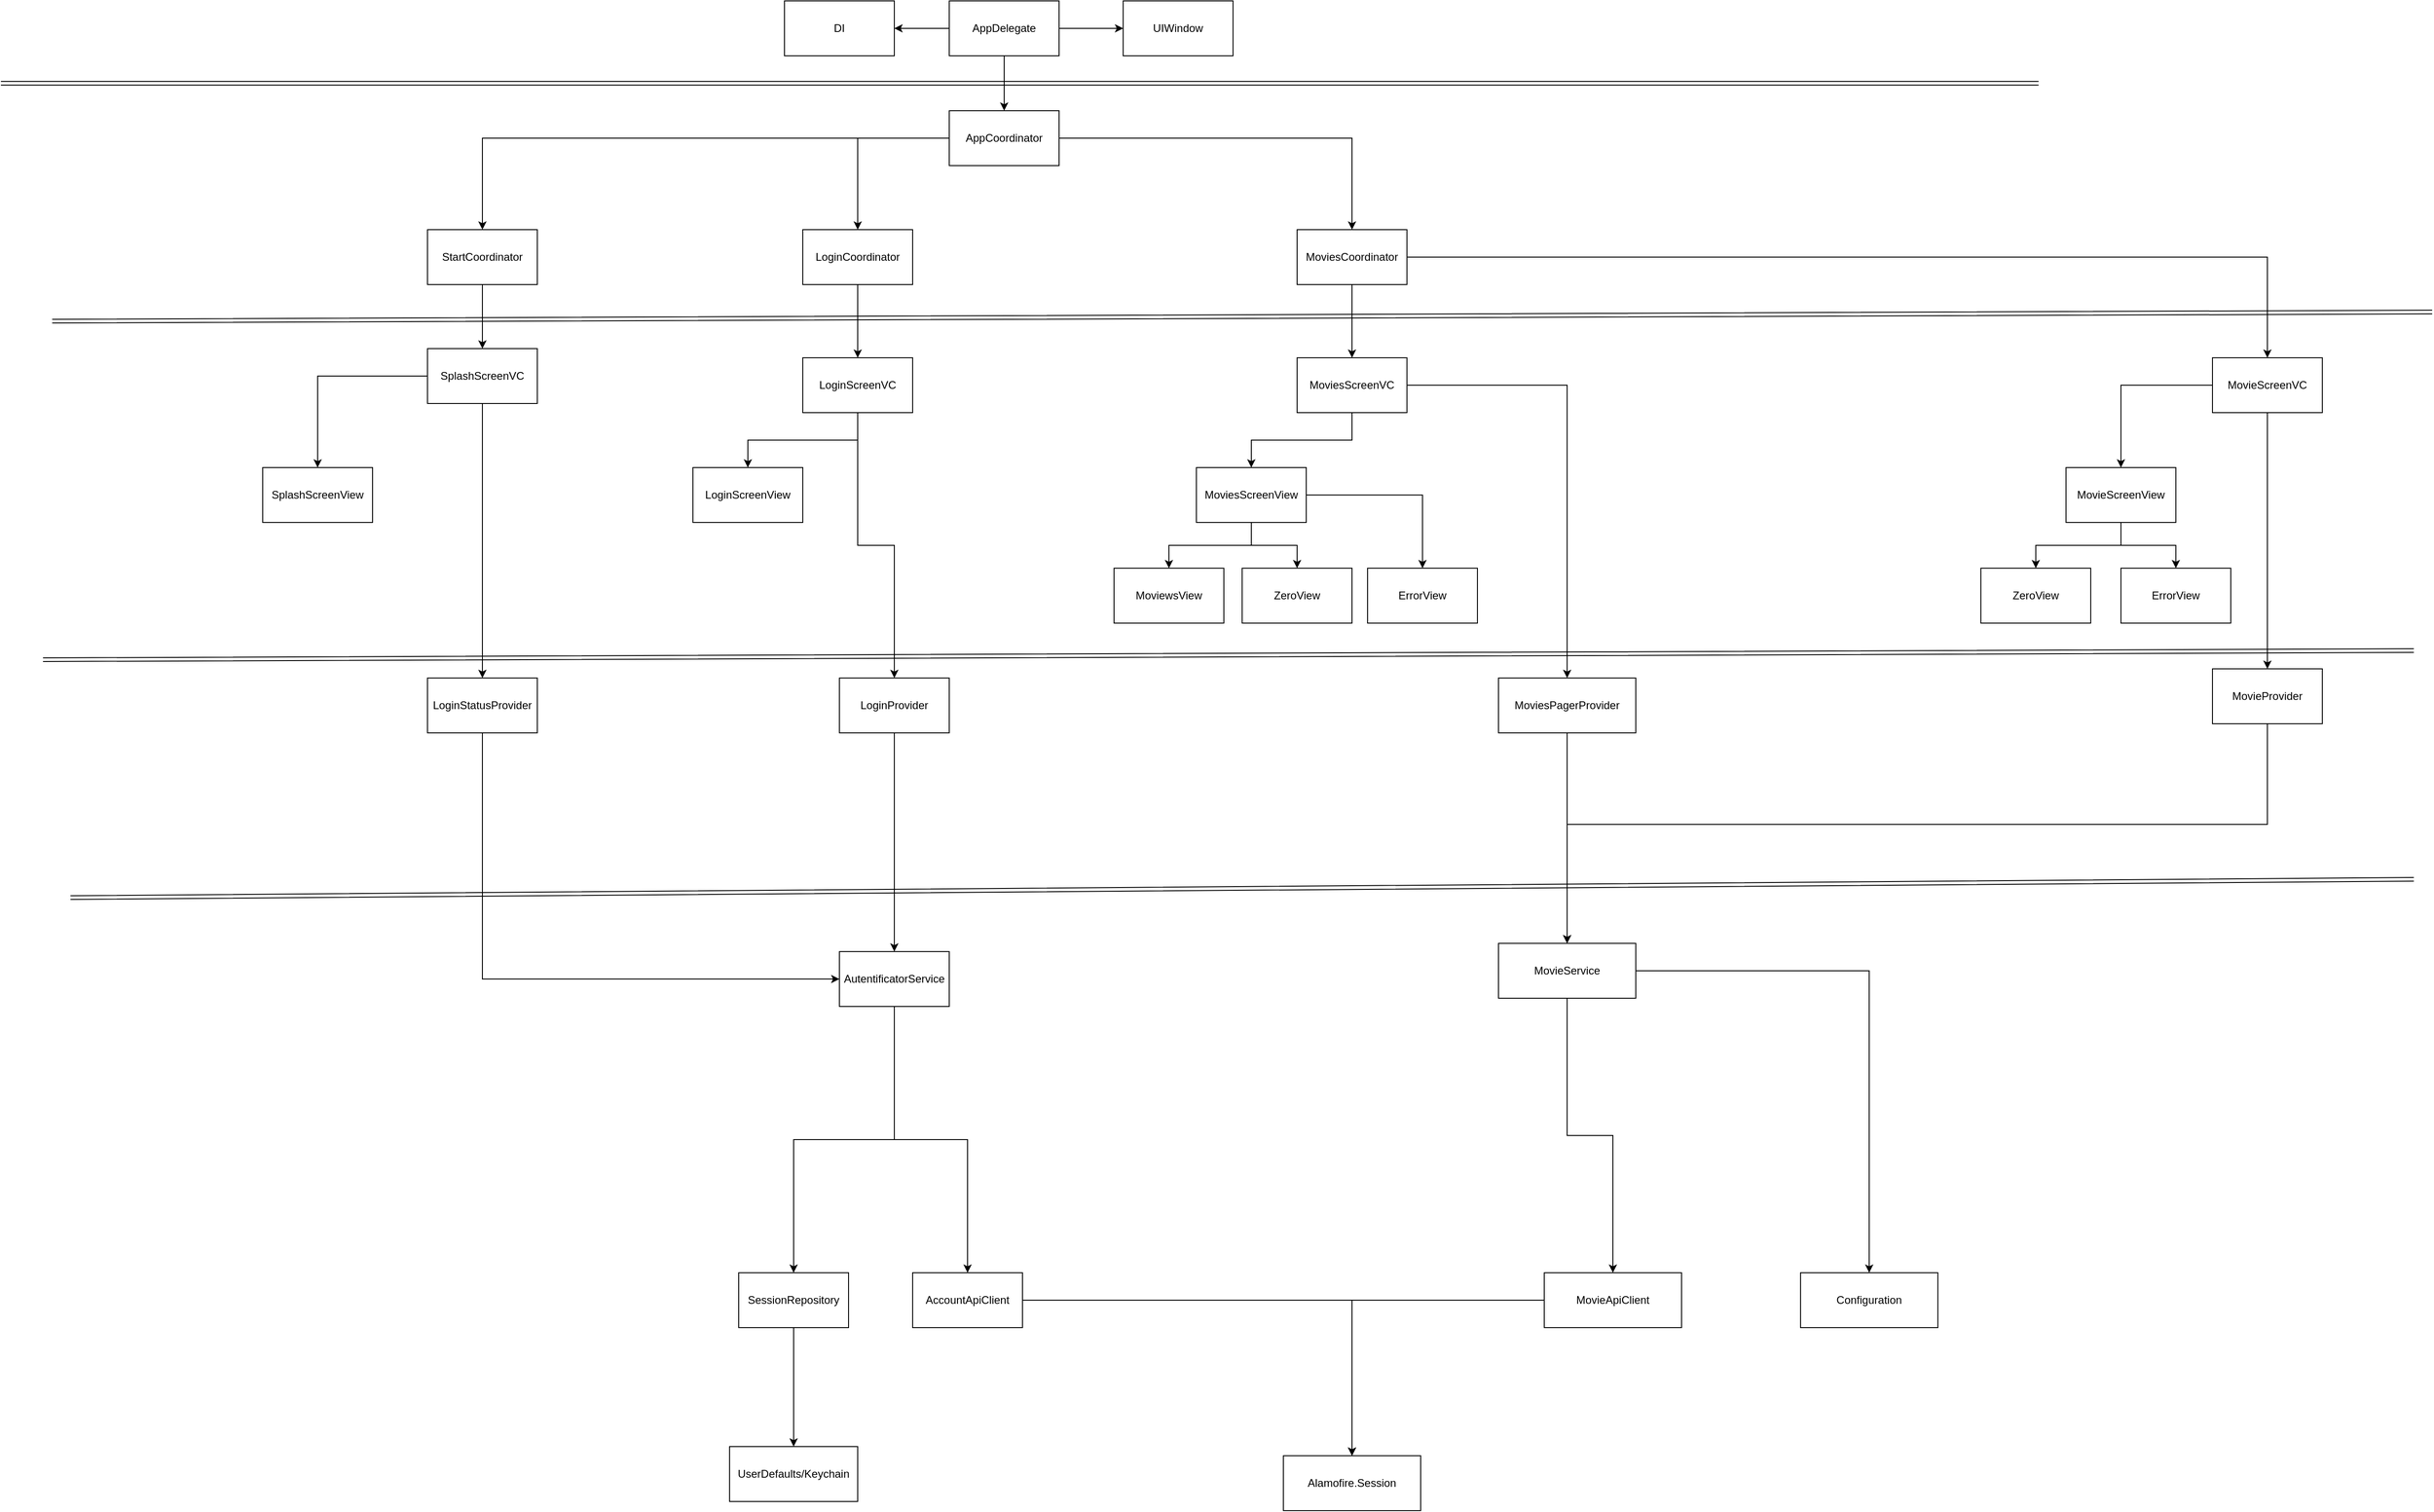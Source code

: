 <mxfile version="13.2.2" type="device"><diagram id="9uBKjN9eVDDNKObnZrFk" name="Page-1"><mxGraphModel dx="3039" dy="2006" grid="1" gridSize="10" guides="1" tooltips="1" connect="1" arrows="1" fold="1" page="1" pageScale="1" pageWidth="827" pageHeight="1169" math="0" shadow="0"><root><mxCell id="0"/><mxCell id="1" parent="0"/><mxCell id="7E2wY0ioNhjN1jtTHkvg-4" value="" style="edgeStyle=orthogonalEdgeStyle;rounded=0;orthogonalLoop=1;jettySize=auto;html=1;" parent="1" source="7E2wY0ioNhjN1jtTHkvg-1" target="7E2wY0ioNhjN1jtTHkvg-3" edge="1"><mxGeometry relative="1" as="geometry"/></mxCell><mxCell id="7E2wY0ioNhjN1jtTHkvg-6" value="" style="edgeStyle=orthogonalEdgeStyle;rounded=0;orthogonalLoop=1;jettySize=auto;html=1;" parent="1" source="7E2wY0ioNhjN1jtTHkvg-1" target="7E2wY0ioNhjN1jtTHkvg-5" edge="1"><mxGeometry relative="1" as="geometry"/></mxCell><mxCell id="7E2wY0ioNhjN1jtTHkvg-8" value="" style="edgeStyle=orthogonalEdgeStyle;rounded=0;orthogonalLoop=1;jettySize=auto;html=1;" parent="1" source="7E2wY0ioNhjN1jtTHkvg-1" target="7E2wY0ioNhjN1jtTHkvg-7" edge="1"><mxGeometry relative="1" as="geometry"/></mxCell><mxCell id="7E2wY0ioNhjN1jtTHkvg-1" value="AppDelegate" style="rounded=0;whiteSpace=wrap;html=1;" parent="1" vertex="1"><mxGeometry x="360" y="70" width="120" height="60" as="geometry"/></mxCell><mxCell id="7E2wY0ioNhjN1jtTHkvg-7" value="UIWindow" style="rounded=0;whiteSpace=wrap;html=1;" parent="1" vertex="1"><mxGeometry x="550" y="70" width="120" height="60" as="geometry"/></mxCell><mxCell id="7E2wY0ioNhjN1jtTHkvg-10" value="" style="edgeStyle=orthogonalEdgeStyle;rounded=0;orthogonalLoop=1;jettySize=auto;html=1;" parent="1" source="7E2wY0ioNhjN1jtTHkvg-5" target="7E2wY0ioNhjN1jtTHkvg-9" edge="1"><mxGeometry relative="1" as="geometry"/></mxCell><mxCell id="7E2wY0ioNhjN1jtTHkvg-13" value="" style="edgeStyle=orthogonalEdgeStyle;rounded=0;orthogonalLoop=1;jettySize=auto;html=1;" parent="1" source="7E2wY0ioNhjN1jtTHkvg-5" target="7E2wY0ioNhjN1jtTHkvg-12" edge="1"><mxGeometry relative="1" as="geometry"/></mxCell><mxCell id="7E2wY0ioNhjN1jtTHkvg-74" style="edgeStyle=orthogonalEdgeStyle;rounded=0;orthogonalLoop=1;jettySize=auto;html=1;exitX=0;exitY=0.5;exitDx=0;exitDy=0;entryX=0.5;entryY=0;entryDx=0;entryDy=0;" parent="1" source="7E2wY0ioNhjN1jtTHkvg-5" target="7E2wY0ioNhjN1jtTHkvg-73" edge="1"><mxGeometry relative="1" as="geometry"/></mxCell><mxCell id="7E2wY0ioNhjN1jtTHkvg-5" value="AppCoordinator" style="rounded=0;whiteSpace=wrap;html=1;" parent="1" vertex="1"><mxGeometry x="360" y="190" width="120" height="60" as="geometry"/></mxCell><mxCell id="7E2wY0ioNhjN1jtTHkvg-17" value="" style="edgeStyle=orthogonalEdgeStyle;rounded=0;orthogonalLoop=1;jettySize=auto;html=1;" parent="1" source="7E2wY0ioNhjN1jtTHkvg-12" target="7E2wY0ioNhjN1jtTHkvg-16" edge="1"><mxGeometry relative="1" as="geometry"/></mxCell><mxCell id="7E2wY0ioNhjN1jtTHkvg-19" value="" style="edgeStyle=orthogonalEdgeStyle;rounded=0;orthogonalLoop=1;jettySize=auto;html=1;" parent="1" source="7E2wY0ioNhjN1jtTHkvg-12" target="7E2wY0ioNhjN1jtTHkvg-18" edge="1"><mxGeometry relative="1" as="geometry"/></mxCell><mxCell id="7E2wY0ioNhjN1jtTHkvg-12" value="MoviesCoordinator" style="rounded=0;whiteSpace=wrap;html=1;" parent="1" vertex="1"><mxGeometry x="740" y="320" width="120" height="60" as="geometry"/></mxCell><mxCell id="7E2wY0ioNhjN1jtTHkvg-54" value="" style="edgeStyle=orthogonalEdgeStyle;rounded=0;orthogonalLoop=1;jettySize=auto;html=1;" parent="1" source="7E2wY0ioNhjN1jtTHkvg-18" target="7E2wY0ioNhjN1jtTHkvg-53" edge="1"><mxGeometry relative="1" as="geometry"/></mxCell><mxCell id="7E2wY0ioNhjN1jtTHkvg-62" value="" style="edgeStyle=orthogonalEdgeStyle;rounded=0;orthogonalLoop=1;jettySize=auto;html=1;" parent="1" source="7E2wY0ioNhjN1jtTHkvg-18" target="7E2wY0ioNhjN1jtTHkvg-61" edge="1"><mxGeometry relative="1" as="geometry"/></mxCell><mxCell id="7E2wY0ioNhjN1jtTHkvg-18" value="MovieScreenVC" style="rounded=0;whiteSpace=wrap;html=1;" parent="1" vertex="1"><mxGeometry x="1740" y="460" width="120" height="60" as="geometry"/></mxCell><mxCell id="7E2wY0ioNhjN1jtTHkvg-63" style="edgeStyle=orthogonalEdgeStyle;rounded=0;orthogonalLoop=1;jettySize=auto;html=1;exitX=0.5;exitY=1;exitDx=0;exitDy=0;entryX=0.5;entryY=0;entryDx=0;entryDy=0;" parent="1" source="7E2wY0ioNhjN1jtTHkvg-61" target="7E2wY0ioNhjN1jtTHkvg-42" edge="1"><mxGeometry relative="1" as="geometry"><Array as="points"><mxPoint x="1800" y="970"/><mxPoint x="1035" y="970"/></Array></mxGeometry></mxCell><mxCell id="7E2wY0ioNhjN1jtTHkvg-61" value="MovieProvider" style="rounded=0;whiteSpace=wrap;html=1;" parent="1" vertex="1"><mxGeometry x="1740" y="800" width="120" height="60" as="geometry"/></mxCell><mxCell id="7E2wY0ioNhjN1jtTHkvg-57" style="edgeStyle=orthogonalEdgeStyle;rounded=0;orthogonalLoop=1;jettySize=auto;html=1;exitX=0.5;exitY=1;exitDx=0;exitDy=0;entryX=0.5;entryY=0;entryDx=0;entryDy=0;" parent="1" source="7E2wY0ioNhjN1jtTHkvg-53" target="7E2wY0ioNhjN1jtTHkvg-56" edge="1"><mxGeometry relative="1" as="geometry"/></mxCell><mxCell id="7E2wY0ioNhjN1jtTHkvg-60" style="edgeStyle=orthogonalEdgeStyle;rounded=0;orthogonalLoop=1;jettySize=auto;html=1;exitX=0.5;exitY=1;exitDx=0;exitDy=0;entryX=0.5;entryY=0;entryDx=0;entryDy=0;" parent="1" source="7E2wY0ioNhjN1jtTHkvg-53" target="7E2wY0ioNhjN1jtTHkvg-55" edge="1"><mxGeometry relative="1" as="geometry"/></mxCell><mxCell id="7E2wY0ioNhjN1jtTHkvg-53" value="MovieScreenView" style="rounded=0;whiteSpace=wrap;html=1;" parent="1" vertex="1"><mxGeometry x="1580" y="580" width="120" height="60" as="geometry"/></mxCell><mxCell id="7E2wY0ioNhjN1jtTHkvg-31" value="" style="edgeStyle=orthogonalEdgeStyle;rounded=0;orthogonalLoop=1;jettySize=auto;html=1;" parent="1" source="7E2wY0ioNhjN1jtTHkvg-16" target="7E2wY0ioNhjN1jtTHkvg-30" edge="1"><mxGeometry relative="1" as="geometry"/></mxCell><mxCell id="7E2wY0ioNhjN1jtTHkvg-41" value="" style="edgeStyle=orthogonalEdgeStyle;rounded=0;orthogonalLoop=1;jettySize=auto;html=1;" parent="1" source="7E2wY0ioNhjN1jtTHkvg-16" target="7E2wY0ioNhjN1jtTHkvg-40" edge="1"><mxGeometry relative="1" as="geometry"/></mxCell><mxCell id="7E2wY0ioNhjN1jtTHkvg-16" value="MoviesScreenVC" style="rounded=0;whiteSpace=wrap;html=1;" parent="1" vertex="1"><mxGeometry x="740" y="460" width="120" height="60" as="geometry"/></mxCell><mxCell id="7E2wY0ioNhjN1jtTHkvg-43" value="" style="edgeStyle=orthogonalEdgeStyle;rounded=0;orthogonalLoop=1;jettySize=auto;html=1;" parent="1" source="7E2wY0ioNhjN1jtTHkvg-40" target="7E2wY0ioNhjN1jtTHkvg-42" edge="1"><mxGeometry relative="1" as="geometry"/></mxCell><mxCell id="7E2wY0ioNhjN1jtTHkvg-40" value="MoviesPagerProvider" style="rounded=0;whiteSpace=wrap;html=1;" parent="1" vertex="1"><mxGeometry x="960" y="810" width="150" height="60" as="geometry"/></mxCell><mxCell id="7E2wY0ioNhjN1jtTHkvg-45" value="" style="edgeStyle=orthogonalEdgeStyle;rounded=0;orthogonalLoop=1;jettySize=auto;html=1;" parent="1" source="7E2wY0ioNhjN1jtTHkvg-42" target="7E2wY0ioNhjN1jtTHkvg-44" edge="1"><mxGeometry relative="1" as="geometry"/></mxCell><mxCell id="7E2wY0ioNhjN1jtTHkvg-47" value="" style="edgeStyle=orthogonalEdgeStyle;rounded=0;orthogonalLoop=1;jettySize=auto;html=1;" parent="1" source="7E2wY0ioNhjN1jtTHkvg-42" target="7E2wY0ioNhjN1jtTHkvg-46" edge="1"><mxGeometry relative="1" as="geometry"/></mxCell><mxCell id="7E2wY0ioNhjN1jtTHkvg-42" value="MovieService" style="rounded=0;whiteSpace=wrap;html=1;" parent="1" vertex="1"><mxGeometry x="960" y="1100" width="150" height="60" as="geometry"/></mxCell><mxCell id="7E2wY0ioNhjN1jtTHkvg-49" value="" style="edgeStyle=orthogonalEdgeStyle;rounded=0;orthogonalLoop=1;jettySize=auto;html=1;" parent="1" source="7E2wY0ioNhjN1jtTHkvg-46" target="7E2wY0ioNhjN1jtTHkvg-48" edge="1"><mxGeometry relative="1" as="geometry"/></mxCell><mxCell id="7E2wY0ioNhjN1jtTHkvg-46" value="MovieApiClient" style="rounded=0;whiteSpace=wrap;html=1;" parent="1" vertex="1"><mxGeometry x="1010" y="1460" width="150" height="60" as="geometry"/></mxCell><mxCell id="7E2wY0ioNhjN1jtTHkvg-48" value="Alamofire.Session" style="rounded=0;whiteSpace=wrap;html=1;" parent="1" vertex="1"><mxGeometry x="725" y="1660" width="150" height="60" as="geometry"/></mxCell><mxCell id="7E2wY0ioNhjN1jtTHkvg-44" value="Configuration" style="rounded=0;whiteSpace=wrap;html=1;" parent="1" vertex="1"><mxGeometry x="1290" y="1460" width="150" height="60" as="geometry"/></mxCell><mxCell id="7E2wY0ioNhjN1jtTHkvg-33" value="" style="edgeStyle=orthogonalEdgeStyle;rounded=0;orthogonalLoop=1;jettySize=auto;html=1;" parent="1" source="7E2wY0ioNhjN1jtTHkvg-30" target="7E2wY0ioNhjN1jtTHkvg-32" edge="1"><mxGeometry relative="1" as="geometry"/></mxCell><mxCell id="7E2wY0ioNhjN1jtTHkvg-35" value="" style="edgeStyle=orthogonalEdgeStyle;rounded=0;orthogonalLoop=1;jettySize=auto;html=1;" parent="1" source="7E2wY0ioNhjN1jtTHkvg-30" target="7E2wY0ioNhjN1jtTHkvg-34" edge="1"><mxGeometry relative="1" as="geometry"/></mxCell><mxCell id="7E2wY0ioNhjN1jtTHkvg-37" value="" style="edgeStyle=orthogonalEdgeStyle;rounded=0;orthogonalLoop=1;jettySize=auto;html=1;" parent="1" source="7E2wY0ioNhjN1jtTHkvg-30" target="7E2wY0ioNhjN1jtTHkvg-36" edge="1"><mxGeometry relative="1" as="geometry"/></mxCell><mxCell id="7E2wY0ioNhjN1jtTHkvg-30" value="MoviesScreenView" style="rounded=0;whiteSpace=wrap;html=1;" parent="1" vertex="1"><mxGeometry x="630" y="580" width="120" height="60" as="geometry"/></mxCell><mxCell id="7E2wY0ioNhjN1jtTHkvg-36" value="ErrorView" style="rounded=0;whiteSpace=wrap;html=1;" parent="1" vertex="1"><mxGeometry x="817" y="690" width="120" height="60" as="geometry"/></mxCell><mxCell id="7E2wY0ioNhjN1jtTHkvg-34" value="ZeroView" style="rounded=0;whiteSpace=wrap;html=1;" parent="1" vertex="1"><mxGeometry x="680" y="690" width="120" height="60" as="geometry"/></mxCell><mxCell id="7E2wY0ioNhjN1jtTHkvg-32" value="MoviewsView" style="rounded=0;whiteSpace=wrap;html=1;" parent="1" vertex="1"><mxGeometry x="540" y="690" width="120" height="60" as="geometry"/></mxCell><mxCell id="7E2wY0ioNhjN1jtTHkvg-15" value="" style="edgeStyle=orthogonalEdgeStyle;rounded=0;orthogonalLoop=1;jettySize=auto;html=1;" parent="1" source="7E2wY0ioNhjN1jtTHkvg-9" target="7E2wY0ioNhjN1jtTHkvg-14" edge="1"><mxGeometry relative="1" as="geometry"/></mxCell><mxCell id="7E2wY0ioNhjN1jtTHkvg-9" value="LoginCoordinator" style="rounded=0;whiteSpace=wrap;html=1;" parent="1" vertex="1"><mxGeometry x="200" y="320" width="120" height="60" as="geometry"/></mxCell><mxCell id="7E2wY0ioNhjN1jtTHkvg-21" value="" style="edgeStyle=orthogonalEdgeStyle;rounded=0;orthogonalLoop=1;jettySize=auto;html=1;" parent="1" source="7E2wY0ioNhjN1jtTHkvg-14" target="7E2wY0ioNhjN1jtTHkvg-20" edge="1"><mxGeometry relative="1" as="geometry"/></mxCell><mxCell id="7E2wY0ioNhjN1jtTHkvg-23" value="" style="edgeStyle=orthogonalEdgeStyle;rounded=0;orthogonalLoop=1;jettySize=auto;html=1;" parent="1" source="7E2wY0ioNhjN1jtTHkvg-14" target="7E2wY0ioNhjN1jtTHkvg-22" edge="1"><mxGeometry relative="1" as="geometry"/></mxCell><mxCell id="7E2wY0ioNhjN1jtTHkvg-14" value="LoginScreenVC" style="rounded=0;whiteSpace=wrap;html=1;" parent="1" vertex="1"><mxGeometry x="200" y="460" width="120" height="60" as="geometry"/></mxCell><mxCell id="7E2wY0ioNhjN1jtTHkvg-25" value="" style="edgeStyle=orthogonalEdgeStyle;rounded=0;orthogonalLoop=1;jettySize=auto;html=1;" parent="1" source="7E2wY0ioNhjN1jtTHkvg-22" target="7E2wY0ioNhjN1jtTHkvg-24" edge="1"><mxGeometry relative="1" as="geometry"/></mxCell><mxCell id="7E2wY0ioNhjN1jtTHkvg-22" value="LoginProvider" style="rounded=0;whiteSpace=wrap;html=1;" parent="1" vertex="1"><mxGeometry x="240" y="810" width="120" height="60" as="geometry"/></mxCell><mxCell id="7E2wY0ioNhjN1jtTHkvg-27" value="" style="edgeStyle=orthogonalEdgeStyle;rounded=0;orthogonalLoop=1;jettySize=auto;html=1;" parent="1" source="7E2wY0ioNhjN1jtTHkvg-24" target="7E2wY0ioNhjN1jtTHkvg-26" edge="1"><mxGeometry relative="1" as="geometry"/></mxCell><mxCell id="7E2wY0ioNhjN1jtTHkvg-29" value="" style="edgeStyle=orthogonalEdgeStyle;rounded=0;orthogonalLoop=1;jettySize=auto;html=1;" parent="1" source="7E2wY0ioNhjN1jtTHkvg-24" target="7E2wY0ioNhjN1jtTHkvg-28" edge="1"><mxGeometry relative="1" as="geometry"/></mxCell><mxCell id="7E2wY0ioNhjN1jtTHkvg-24" value="AutentificatorService" style="rounded=0;whiteSpace=wrap;html=1;" parent="1" vertex="1"><mxGeometry x="240" y="1109" width="120" height="60" as="geometry"/></mxCell><mxCell id="7E2wY0ioNhjN1jtTHkvg-51" value="" style="edgeStyle=orthogonalEdgeStyle;rounded=0;orthogonalLoop=1;jettySize=auto;html=1;entryX=0.5;entryY=0;entryDx=0;entryDy=0;" parent="1" source="7E2wY0ioNhjN1jtTHkvg-28" target="7E2wY0ioNhjN1jtTHkvg-48" edge="1"><mxGeometry relative="1" as="geometry"/></mxCell><mxCell id="7E2wY0ioNhjN1jtTHkvg-28" value="AccountApiClient" style="rounded=0;whiteSpace=wrap;html=1;" parent="1" vertex="1"><mxGeometry x="320" y="1460" width="120" height="60" as="geometry"/></mxCell><mxCell id="7E2wY0ioNhjN1jtTHkvg-72" value="" style="edgeStyle=orthogonalEdgeStyle;rounded=0;orthogonalLoop=1;jettySize=auto;html=1;" parent="1" source="7E2wY0ioNhjN1jtTHkvg-26" target="7E2wY0ioNhjN1jtTHkvg-71" edge="1"><mxGeometry relative="1" as="geometry"/></mxCell><mxCell id="7E2wY0ioNhjN1jtTHkvg-26" value="SessionRepository" style="rounded=0;whiteSpace=wrap;html=1;" parent="1" vertex="1"><mxGeometry x="130" y="1460" width="120" height="60" as="geometry"/></mxCell><mxCell id="7E2wY0ioNhjN1jtTHkvg-71" value="UserDefaults/Keychain" style="rounded=0;whiteSpace=wrap;html=1;" parent="1" vertex="1"><mxGeometry x="120" y="1650" width="140" height="60" as="geometry"/></mxCell><mxCell id="7E2wY0ioNhjN1jtTHkvg-20" value="LoginScreenView" style="rounded=0;whiteSpace=wrap;html=1;" parent="1" vertex="1"><mxGeometry x="80" y="580" width="120" height="60" as="geometry"/></mxCell><mxCell id="7E2wY0ioNhjN1jtTHkvg-3" value="DI" style="rounded=0;whiteSpace=wrap;html=1;" parent="1" vertex="1"><mxGeometry x="180" y="70" width="120" height="60" as="geometry"/></mxCell><mxCell id="7E2wY0ioNhjN1jtTHkvg-55" value="ErrorView" style="rounded=0;whiteSpace=wrap;html=1;" parent="1" vertex="1"><mxGeometry x="1640" y="690" width="120" height="60" as="geometry"/></mxCell><mxCell id="7E2wY0ioNhjN1jtTHkvg-56" value="ZeroView" style="rounded=0;whiteSpace=wrap;html=1;" parent="1" vertex="1"><mxGeometry x="1487" y="690" width="120" height="60" as="geometry"/></mxCell><mxCell id="7E2wY0ioNhjN1jtTHkvg-65" value="" style="shape=link;html=1;" parent="1" edge="1"><mxGeometry width="50" height="50" relative="1" as="geometry"><mxPoint x="-676" y="160" as="sourcePoint"/><mxPoint x="1550" y="160" as="targetPoint"/></mxGeometry></mxCell><mxCell id="7E2wY0ioNhjN1jtTHkvg-66" value="" style="shape=link;html=1;" parent="1" edge="1"><mxGeometry width="50" height="50" relative="1" as="geometry"><mxPoint x="-620" y="420" as="sourcePoint"/><mxPoint x="1980" y="410" as="targetPoint"/></mxGeometry></mxCell><mxCell id="7E2wY0ioNhjN1jtTHkvg-67" value="" style="shape=link;html=1;" parent="1" edge="1"><mxGeometry width="50" height="50" relative="1" as="geometry"><mxPoint x="-630" y="790" as="sourcePoint"/><mxPoint x="1960" y="780" as="targetPoint"/></mxGeometry></mxCell><mxCell id="7E2wY0ioNhjN1jtTHkvg-68" value="" style="shape=link;html=1;" parent="1" edge="1"><mxGeometry width="50" height="50" relative="1" as="geometry"><mxPoint x="-600" y="1050" as="sourcePoint"/><mxPoint x="1960" y="1030" as="targetPoint"/></mxGeometry></mxCell><mxCell id="7E2wY0ioNhjN1jtTHkvg-76" value="" style="edgeStyle=orthogonalEdgeStyle;rounded=0;orthogonalLoop=1;jettySize=auto;html=1;" parent="1" source="7E2wY0ioNhjN1jtTHkvg-73" target="7E2wY0ioNhjN1jtTHkvg-75" edge="1"><mxGeometry relative="1" as="geometry"/></mxCell><mxCell id="7E2wY0ioNhjN1jtTHkvg-73" value="StartCoordinator" style="rounded=0;whiteSpace=wrap;html=1;" parent="1" vertex="1"><mxGeometry x="-210" y="320" width="120" height="60" as="geometry"/></mxCell><mxCell id="7E2wY0ioNhjN1jtTHkvg-78" value="" style="edgeStyle=orthogonalEdgeStyle;rounded=0;orthogonalLoop=1;jettySize=auto;html=1;" parent="1" source="7E2wY0ioNhjN1jtTHkvg-75" target="7E2wY0ioNhjN1jtTHkvg-77" edge="1"><mxGeometry relative="1" as="geometry"/></mxCell><mxCell id="7E2wY0ioNhjN1jtTHkvg-80" value="" style="edgeStyle=orthogonalEdgeStyle;rounded=0;orthogonalLoop=1;jettySize=auto;html=1;entryX=0.5;entryY=0;entryDx=0;entryDy=0;" parent="1" source="7E2wY0ioNhjN1jtTHkvg-75" target="7E2wY0ioNhjN1jtTHkvg-83" edge="1"><mxGeometry relative="1" as="geometry"><mxPoint x="-150.0" y="585" as="targetPoint"/></mxGeometry></mxCell><mxCell id="7E2wY0ioNhjN1jtTHkvg-75" value="SplashScreenVC" style="rounded=0;whiteSpace=wrap;html=1;" parent="1" vertex="1"><mxGeometry x="-210" y="450" width="120" height="60" as="geometry"/></mxCell><mxCell id="7E2wY0ioNhjN1jtTHkvg-85" style="edgeStyle=orthogonalEdgeStyle;rounded=0;orthogonalLoop=1;jettySize=auto;html=1;exitX=0.5;exitY=1;exitDx=0;exitDy=0;entryX=0;entryY=0.5;entryDx=0;entryDy=0;" parent="1" source="7E2wY0ioNhjN1jtTHkvg-83" target="7E2wY0ioNhjN1jtTHkvg-24" edge="1"><mxGeometry relative="1" as="geometry"/></mxCell><mxCell id="7E2wY0ioNhjN1jtTHkvg-83" value="LoginStatusProvider" style="rounded=0;whiteSpace=wrap;html=1;" parent="1" vertex="1"><mxGeometry x="-210" y="810" width="120" height="60" as="geometry"/></mxCell><mxCell id="7E2wY0ioNhjN1jtTHkvg-77" value="SplashScreenView" style="rounded=0;whiteSpace=wrap;html=1;" parent="1" vertex="1"><mxGeometry x="-390" y="580" width="120" height="60" as="geometry"/></mxCell></root></mxGraphModel></diagram></mxfile>